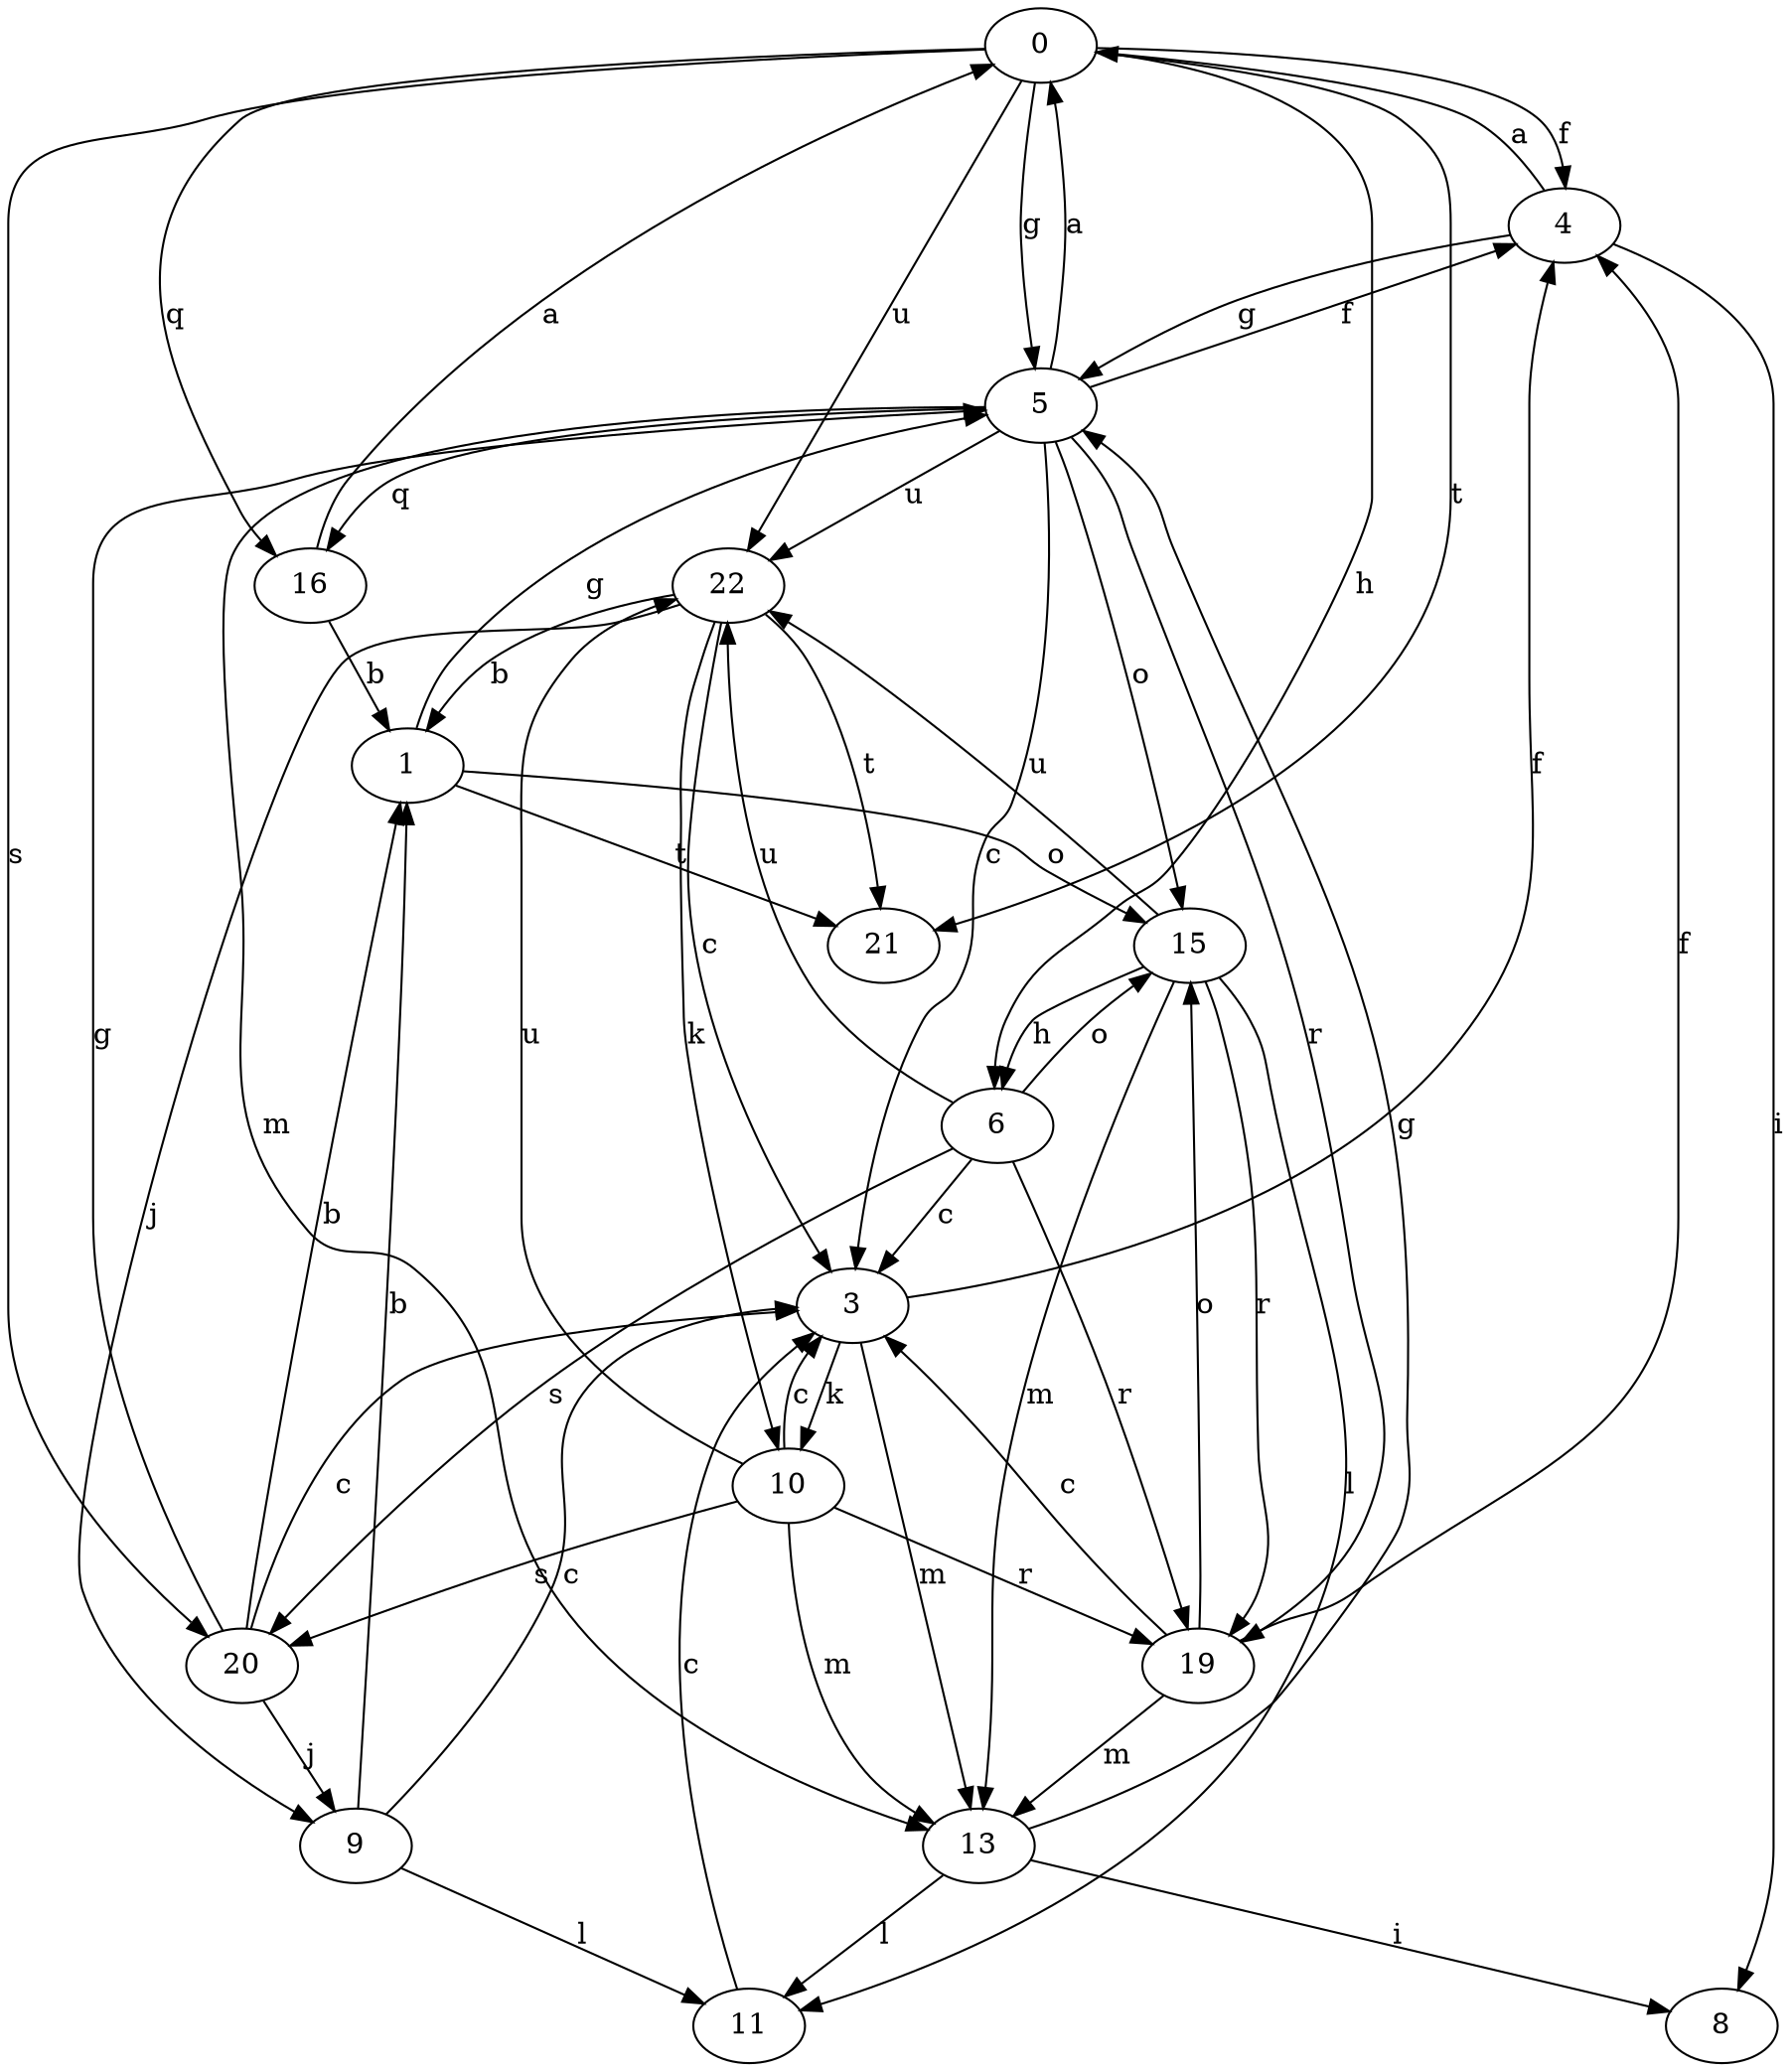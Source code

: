 strict digraph  {
0;
1;
3;
4;
5;
6;
8;
9;
10;
11;
13;
15;
16;
19;
20;
21;
22;
0 -> 4  [label=f];
0 -> 5  [label=g];
0 -> 6  [label=h];
0 -> 16  [label=q];
0 -> 20  [label=s];
0 -> 21  [label=t];
0 -> 22  [label=u];
1 -> 5  [label=g];
1 -> 15  [label=o];
1 -> 21  [label=t];
3 -> 4  [label=f];
3 -> 10  [label=k];
3 -> 13  [label=m];
4 -> 0  [label=a];
4 -> 5  [label=g];
4 -> 8  [label=i];
5 -> 0  [label=a];
5 -> 3  [label=c];
5 -> 4  [label=f];
5 -> 13  [label=m];
5 -> 15  [label=o];
5 -> 16  [label=q];
5 -> 19  [label=r];
5 -> 22  [label=u];
6 -> 3  [label=c];
6 -> 15  [label=o];
6 -> 19  [label=r];
6 -> 20  [label=s];
6 -> 22  [label=u];
9 -> 1  [label=b];
9 -> 3  [label=c];
9 -> 11  [label=l];
10 -> 3  [label=c];
10 -> 13  [label=m];
10 -> 19  [label=r];
10 -> 20  [label=s];
10 -> 22  [label=u];
11 -> 3  [label=c];
13 -> 5  [label=g];
13 -> 8  [label=i];
13 -> 11  [label=l];
15 -> 6  [label=h];
15 -> 11  [label=l];
15 -> 13  [label=m];
15 -> 19  [label=r];
15 -> 22  [label=u];
16 -> 0  [label=a];
16 -> 1  [label=b];
19 -> 3  [label=c];
19 -> 4  [label=f];
19 -> 13  [label=m];
19 -> 15  [label=o];
20 -> 1  [label=b];
20 -> 3  [label=c];
20 -> 5  [label=g];
20 -> 9  [label=j];
22 -> 1  [label=b];
22 -> 3  [label=c];
22 -> 9  [label=j];
22 -> 10  [label=k];
22 -> 21  [label=t];
}
